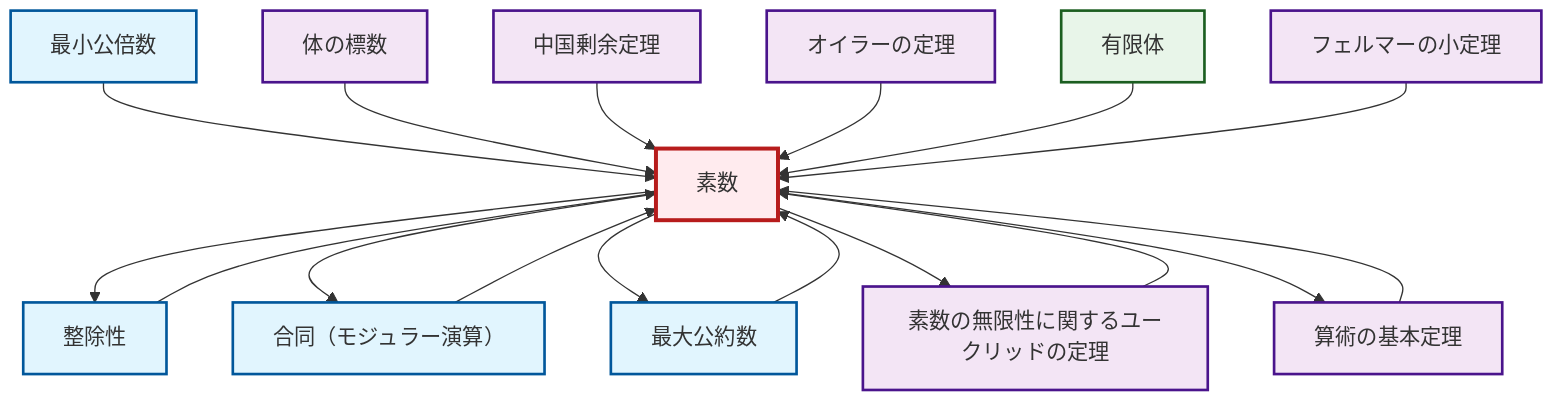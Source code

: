 graph TD
    classDef definition fill:#e1f5fe,stroke:#01579b,stroke-width:2px
    classDef theorem fill:#f3e5f5,stroke:#4a148c,stroke-width:2px
    classDef axiom fill:#fff3e0,stroke:#e65100,stroke-width:2px
    classDef example fill:#e8f5e9,stroke:#1b5e20,stroke-width:2px
    classDef current fill:#ffebee,stroke:#b71c1c,stroke-width:3px
    def-lcm["最小公倍数"]:::definition
    ex-finite-field["有限体"]:::example
    def-prime["素数"]:::definition
    thm-fundamental-arithmetic["算術の基本定理"]:::theorem
    def-congruence["合同（モジュラー演算）"]:::definition
    thm-field-characteristic["体の標数"]:::theorem
    thm-euler["オイラーの定理"]:::theorem
    def-gcd["最大公約数"]:::definition
    def-divisibility["整除性"]:::definition
    thm-fermat-little["フェルマーの小定理"]:::theorem
    thm-chinese-remainder["中国剰余定理"]:::theorem
    thm-euclid-infinitude-primes["素数の無限性に関するユークリッドの定理"]:::theorem
    def-lcm --> def-prime
    thm-euclid-infinitude-primes --> def-prime
    def-prime --> def-divisibility
    def-prime --> def-congruence
    thm-field-characteristic --> def-prime
    thm-fundamental-arithmetic --> def-prime
    def-gcd --> def-prime
    def-prime --> def-gcd
    def-congruence --> def-prime
    thm-chinese-remainder --> def-prime
    thm-euler --> def-prime
    ex-finite-field --> def-prime
    thm-fermat-little --> def-prime
    def-prime --> thm-euclid-infinitude-primes
    def-divisibility --> def-prime
    def-prime --> thm-fundamental-arithmetic
    class def-prime current
